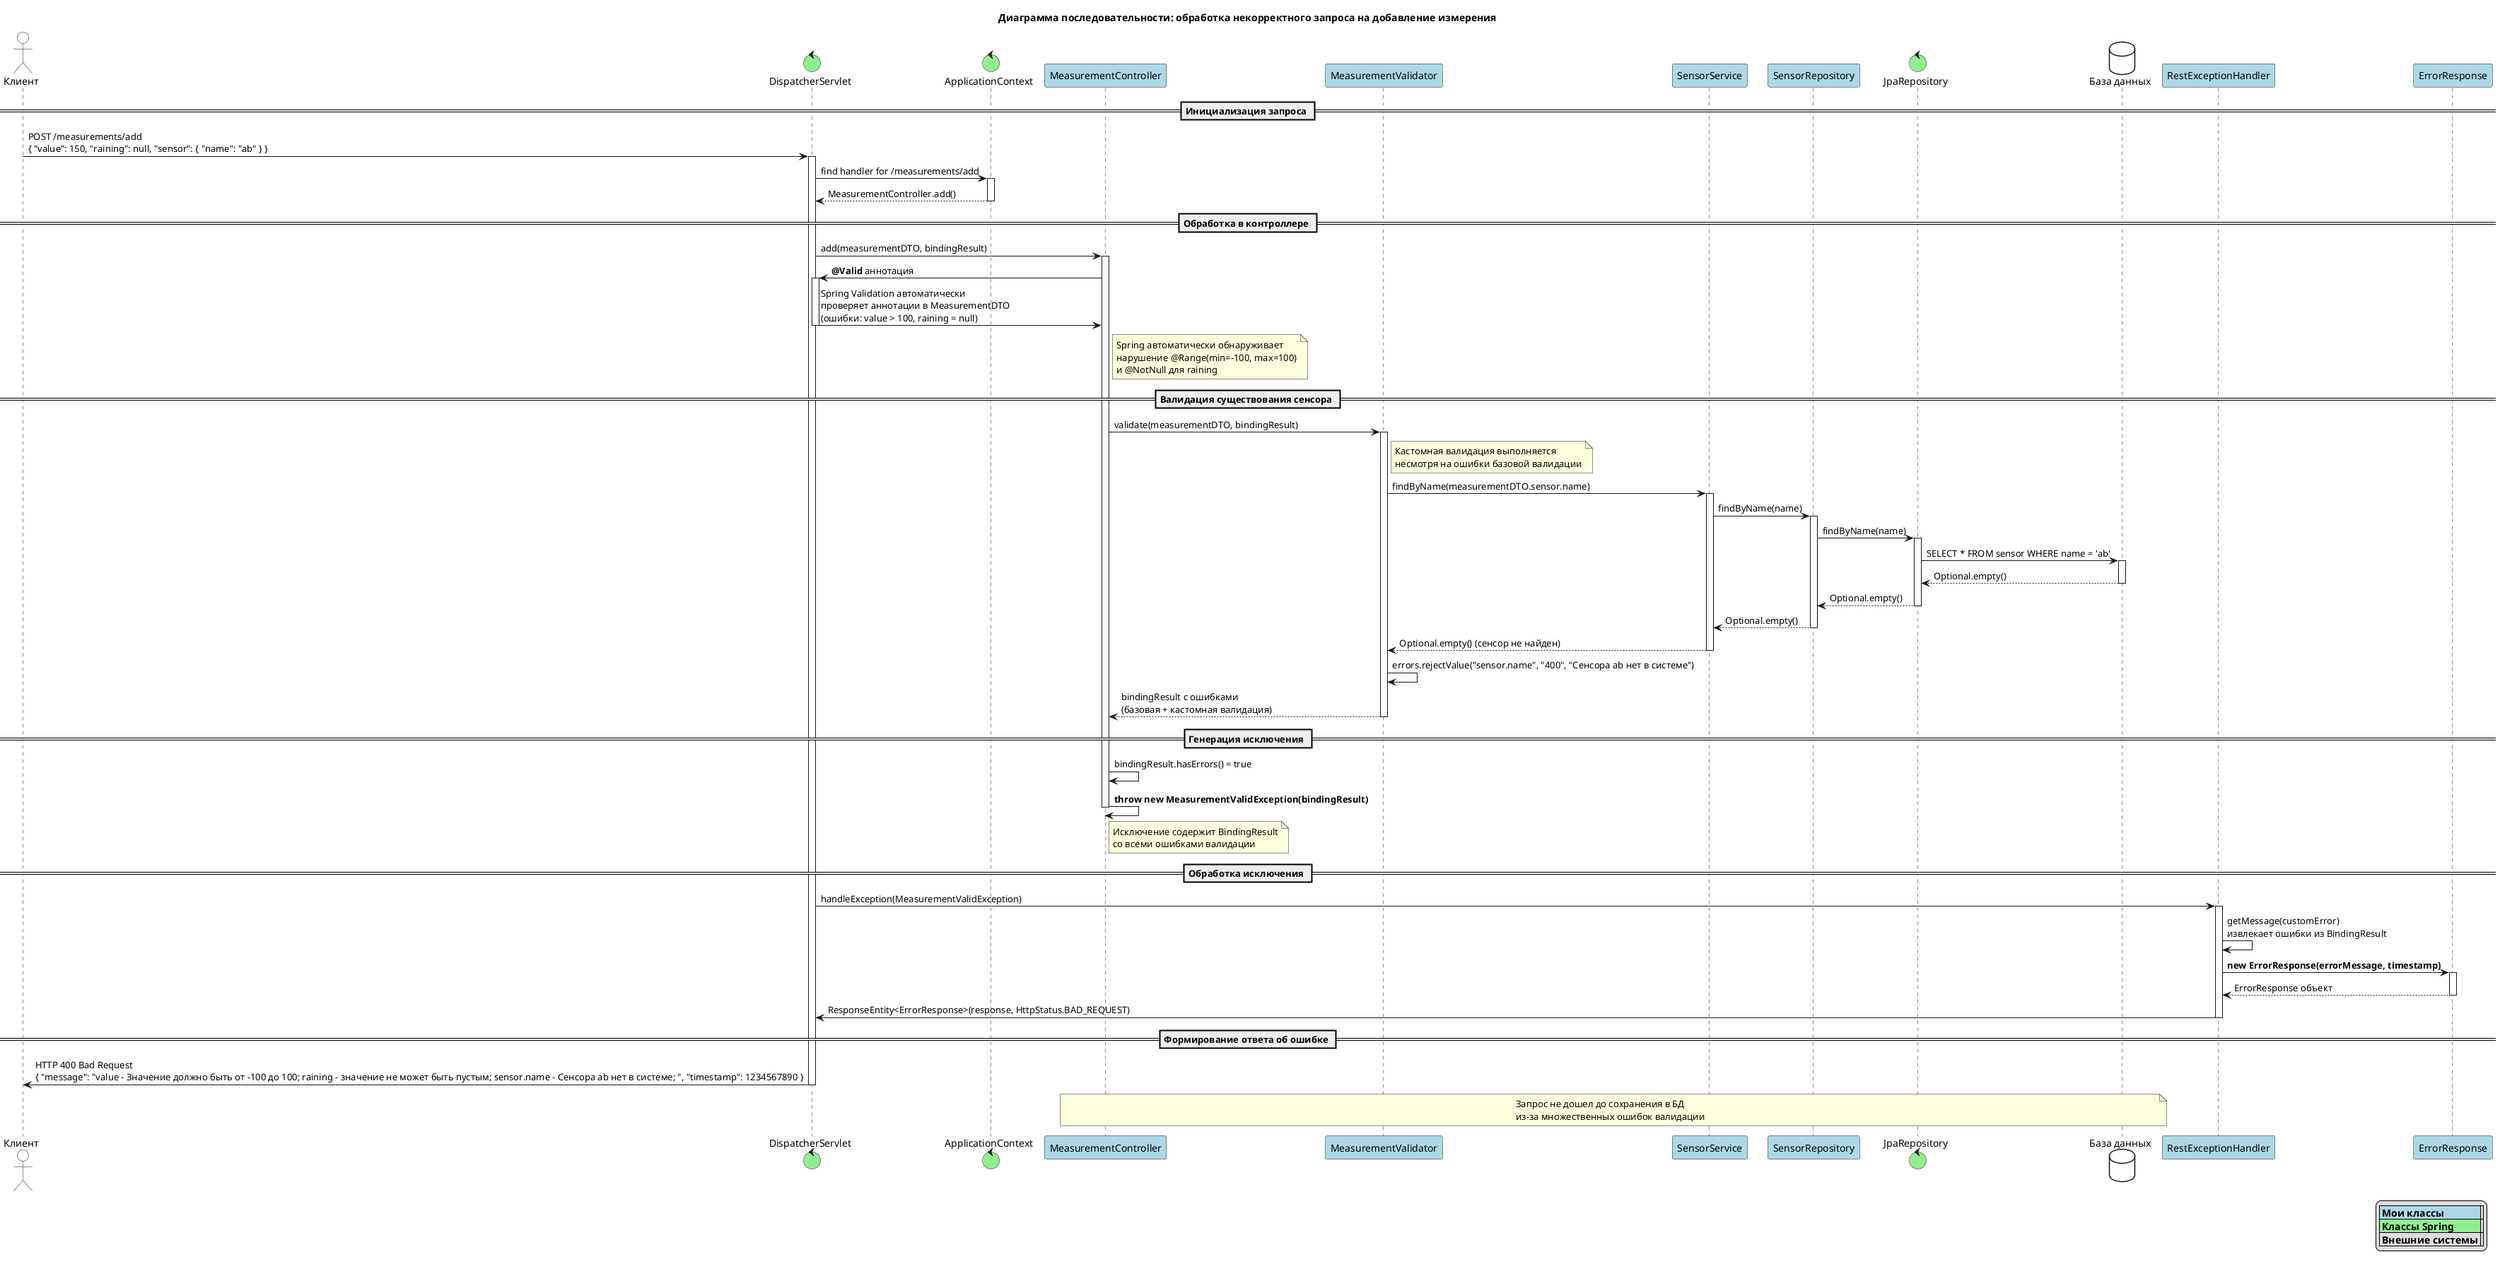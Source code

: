 @startuml
title Диаграмма последовательности: обработка некорректного запроса на добавление измерения

skinparam ParticipantBackgroundColor #LightBlue
skinparam ActorBackgroundColor #White
skinparam ControlBackgroundColor #LightGreen
skinparam DatabaseBackgroundColor #White

actor "Клиент" as Client #White
control "DispatcherServlet" as Dispatcher #LightGreen
control "ApplicationContext" as AppContext #LightGreen
participant "MeasurementController" as Controller #LightBlue
participant "MeasurementValidator" as Validator #LightBlue
participant "SensorService" as SensorService #LightBlue
participant "SensorRepository" as SensorRepo #LightBlue
control "JpaRepository" as JPA #LightGreen
database "База данных" as Database #White
participant "RestExceptionHandler" as ExceptionHandler #LightBlue
participant "ErrorResponse" as ErrorResp #LightBlue

== Инициализация запроса ==

Client -> Dispatcher: POST /measurements/add\n{ "value": 150, "raining": null, "sensor": { "name": "ab" } }
activate Dispatcher

Dispatcher -> AppContext: find handler for /measurements/add
activate AppContext
AppContext --> Dispatcher: MeasurementController.add()
deactivate AppContext

== Обработка в контроллере ==

Dispatcher -> Controller: add(measurementDTO, bindingResult)
activate Controller

Controller -> Dispatcher: **@Valid** аннотация
activate Dispatcher
Dispatcher -> Controller: Spring Validation автоматически\nпроверяет аннотации в MeasurementDTO\n(ошибки: value > 100, raining = null)
deactivate Dispatcher

note right of Controller: Spring автоматически обнаруживает\nнарушение @Range(min=-100, max=100)\nи @NotNull для raining

== Валидация существования сенсора ==

Controller -> Validator: validate(measurementDTO, bindingResult)
activate Validator

note right of Validator: Кастомная валидация выполняется\nнесмотря на ошибки базовой валидации

Validator -> SensorService: findByName(measurementDTO.sensor.name)
activate SensorService

SensorService -> SensorRepo: findByName(name)
activate SensorRepo

SensorRepo -> JPA: findByName(name)
activate JPA
JPA -> Database: SELECT * FROM sensor WHERE name = 'ab'
activate Database
Database --> JPA: Optional.empty()
deactivate Database
JPA --> SensorRepo: Optional.empty()
deactivate JPA

SensorRepo --> SensorService: Optional.empty()
deactivate SensorRepo

SensorService --> Validator: Optional.empty() (сенсор не найден)
deactivate SensorService

Validator -> Validator: errors.rejectValue("sensor.name", "400", "Сенсора ab нет в системе")
Validator --> Controller: bindingResult с ошибками\n(базовая + кастомная валидация)
deactivate Validator

== Генерация исключения ==

Controller -> Controller: bindingResult.hasErrors() = true
Controller -> Controller: **throw new MeasurementValidException(bindingResult)**
deactivate Controller

note right of Controller: Исключение содержит BindingResult\nсо всеми ошибками валидации

== Обработка исключения ==

Dispatcher -> ExceptionHandler: handleException(MeasurementValidException)
activate ExceptionHandler

ExceptionHandler -> ExceptionHandler: getMessage(customError)\nизвлекает ошибки из BindingResult
ExceptionHandler -> ErrorResp: **new ErrorResponse(errorMessage, timestamp)**
activate ErrorResp
ErrorResp --> ExceptionHandler: ErrorResponse объект
deactivate ErrorResp

ExceptionHandler -> Dispatcher: ResponseEntity<ErrorResponse>(response, HttpStatus.BAD_REQUEST)
deactivate ExceptionHandler

== Формирование ответа об ошибке ==

Dispatcher -> Client: HTTP 400 Bad Request\n{ "message": "value - Значение должно быть от -100 до 100; raining - значение не может быть пустым; sensor.name - Сенсора ab нет в системе; ", "timestamp": 1234567890 }
deactivate Dispatcher

note over Controller, Database: Запрос не дошел до сохранения в БД\nиз-за множественных ошибок валидации

legend right
  |<#LightBlue> **Мои классы** | |
  |<#LightGreen> **Классы Spring** | |
  | **Внешние системы** | |
end legend

@enduml